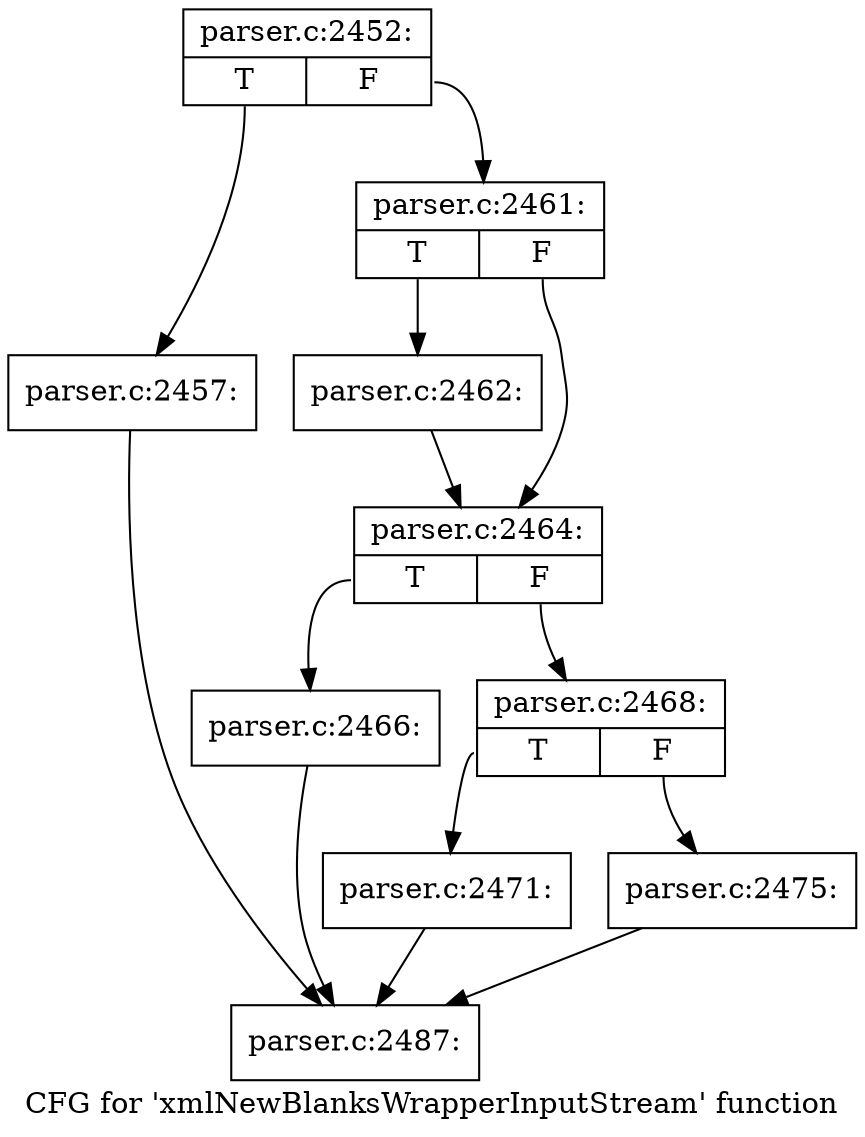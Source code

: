 digraph "CFG for 'xmlNewBlanksWrapperInputStream' function" {
	label="CFG for 'xmlNewBlanksWrapperInputStream' function";

	Node0x603ee10 [shape=record,label="{parser.c:2452:|{<s0>T|<s1>F}}"];
	Node0x603ee10:s0 -> Node0x60408f0;
	Node0x603ee10:s1 -> Node0x6040940;
	Node0x60408f0 [shape=record,label="{parser.c:2457:}"];
	Node0x60408f0 -> Node0x6031240;
	Node0x6040940 [shape=record,label="{parser.c:2461:|{<s0>T|<s1>F}}"];
	Node0x6040940:s0 -> Node0x5c4d030;
	Node0x6040940:s1 -> Node0x5c4d080;
	Node0x5c4d030 [shape=record,label="{parser.c:2462:}"];
	Node0x5c4d030 -> Node0x5c4d080;
	Node0x5c4d080 [shape=record,label="{parser.c:2464:|{<s0>T|<s1>F}}"];
	Node0x5c4d080:s0 -> Node0x6042e50;
	Node0x5c4d080:s1 -> Node0x6042ea0;
	Node0x6042e50 [shape=record,label="{parser.c:2466:}"];
	Node0x6042e50 -> Node0x6031240;
	Node0x6042ea0 [shape=record,label="{parser.c:2468:|{<s0>T|<s1>F}}"];
	Node0x6042ea0:s0 -> Node0x6043b00;
	Node0x6042ea0:s1 -> Node0x6043b50;
	Node0x6043b00 [shape=record,label="{parser.c:2471:}"];
	Node0x6043b00 -> Node0x6031240;
	Node0x6043b50 [shape=record,label="{parser.c:2475:}"];
	Node0x6043b50 -> Node0x6031240;
	Node0x6031240 [shape=record,label="{parser.c:2487:}"];
}
